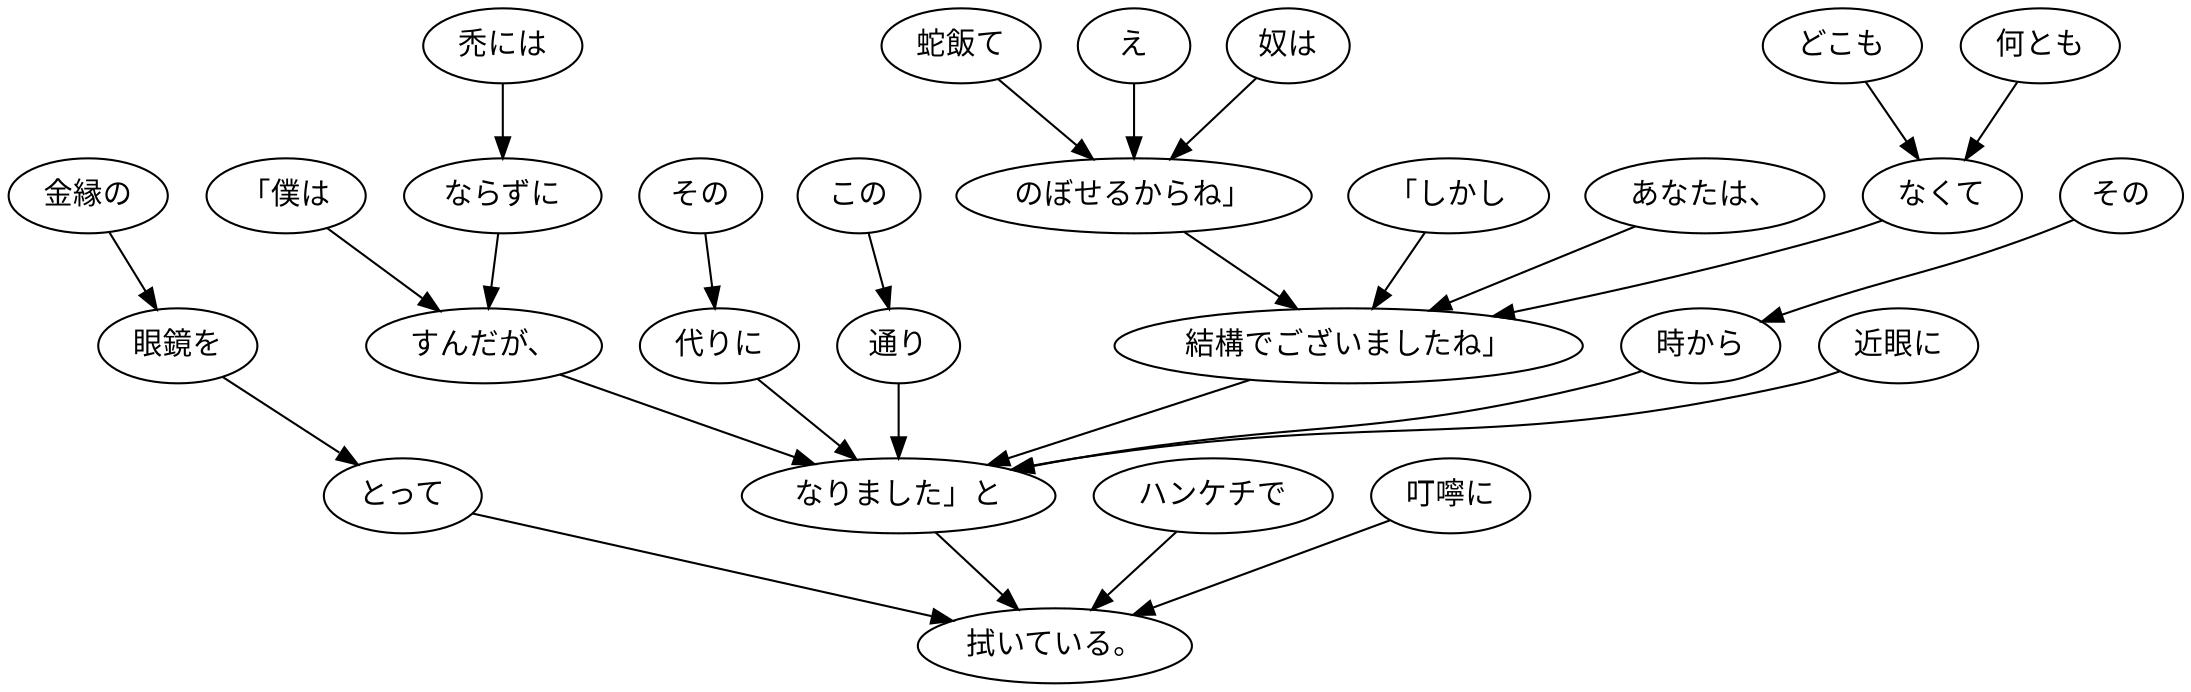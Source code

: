 digraph graph3636 {
	node0 [label="蛇飯て"];
	node1 [label="え"];
	node2 [label="奴は"];
	node3 [label="のぼせるからね」"];
	node4 [label="「しかし"];
	node5 [label="あなたは、"];
	node6 [label="どこも"];
	node7 [label="何とも"];
	node8 [label="なくて"];
	node9 [label="結構でございましたね」"];
	node10 [label="「僕は"];
	node11 [label="禿には"];
	node12 [label="ならずに"];
	node13 [label="すんだが、"];
	node14 [label="その"];
	node15 [label="代りに"];
	node16 [label="この"];
	node17 [label="通り"];
	node18 [label="その"];
	node19 [label="時から"];
	node20 [label="近眼に"];
	node21 [label="なりました」と"];
	node22 [label="金縁の"];
	node23 [label="眼鏡を"];
	node24 [label="とって"];
	node25 [label="ハンケチで"];
	node26 [label="叮嚀に"];
	node27 [label="拭いている。"];
	node0 -> node3;
	node1 -> node3;
	node2 -> node3;
	node3 -> node9;
	node4 -> node9;
	node5 -> node9;
	node6 -> node8;
	node7 -> node8;
	node8 -> node9;
	node9 -> node21;
	node10 -> node13;
	node11 -> node12;
	node12 -> node13;
	node13 -> node21;
	node14 -> node15;
	node15 -> node21;
	node16 -> node17;
	node17 -> node21;
	node18 -> node19;
	node19 -> node21;
	node20 -> node21;
	node21 -> node27;
	node22 -> node23;
	node23 -> node24;
	node24 -> node27;
	node25 -> node27;
	node26 -> node27;
}
